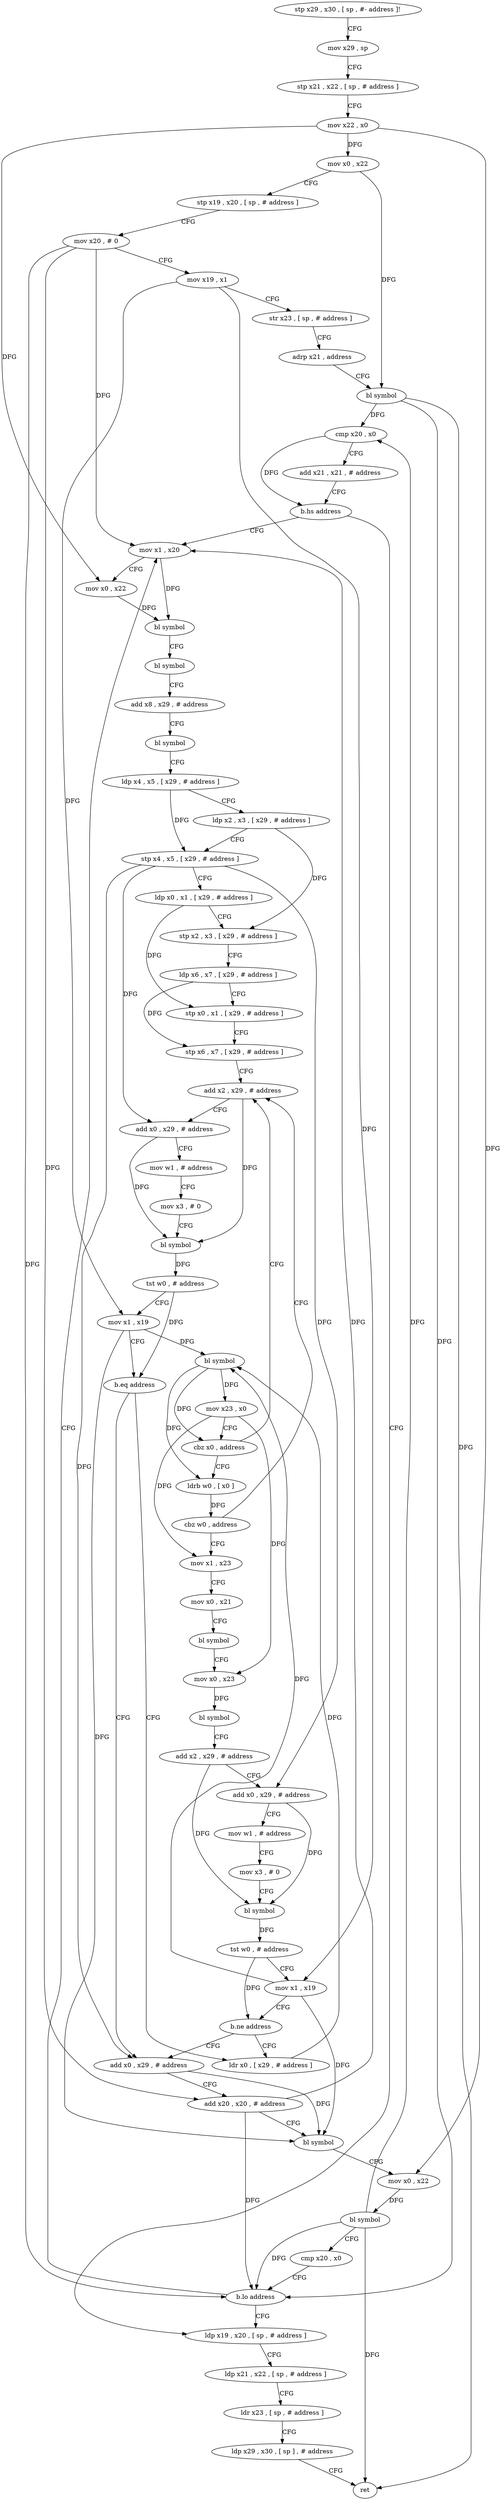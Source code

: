digraph "func" {
"4217560" [label = "stp x29 , x30 , [ sp , #- address ]!" ]
"4217564" [label = "mov x29 , sp" ]
"4217568" [label = "stp x21 , x22 , [ sp , # address ]" ]
"4217572" [label = "mov x22 , x0" ]
"4217576" [label = "mov x0 , x22" ]
"4217580" [label = "stp x19 , x20 , [ sp , # address ]" ]
"4217584" [label = "mov x20 , # 0" ]
"4217588" [label = "mov x19 , x1" ]
"4217592" [label = "str x23 , [ sp , # address ]" ]
"4217596" [label = "adrp x21 , address" ]
"4217600" [label = "bl symbol" ]
"4217604" [label = "cmp x20 , x0" ]
"4217608" [label = "add x21 , x21 , # address" ]
"4217612" [label = "b.hs address" ]
"4217808" [label = "ldp x19 , x20 , [ sp , # address ]" ]
"4217616" [label = "mov x1 , x20" ]
"4217812" [label = "ldp x21 , x22 , [ sp , # address ]" ]
"4217816" [label = "ldr x23 , [ sp , # address ]" ]
"4217820" [label = "ldp x29 , x30 , [ sp ] , # address" ]
"4217824" [label = "ret" ]
"4217620" [label = "mov x0 , x22" ]
"4217624" [label = "bl symbol" ]
"4217628" [label = "bl symbol" ]
"4217632" [label = "add x8 , x29 , # address" ]
"4217636" [label = "bl symbol" ]
"4217640" [label = "ldp x4 , x5 , [ x29 , # address ]" ]
"4217644" [label = "ldp x2 , x3 , [ x29 , # address ]" ]
"4217648" [label = "stp x4 , x5 , [ x29 , # address ]" ]
"4217652" [label = "ldp x0 , x1 , [ x29 , # address ]" ]
"4217656" [label = "stp x2 , x3 , [ x29 , # address ]" ]
"4217660" [label = "ldp x6 , x7 , [ x29 , # address ]" ]
"4217664" [label = "stp x0 , x1 , [ x29 , # address ]" ]
"4217668" [label = "stp x6 , x7 , [ x29 , # address ]" ]
"4217672" [label = "add x2 , x29 , # address" ]
"4217780" [label = "add x0 , x29 , # address" ]
"4217784" [label = "add x20 , x20 , # address" ]
"4217788" [label = "bl symbol" ]
"4217792" [label = "mov x0 , x22" ]
"4217796" [label = "bl symbol" ]
"4217800" [label = "cmp x20 , x0" ]
"4217804" [label = "b.lo address" ]
"4217704" [label = "ldr x0 , [ x29 , # address ]" ]
"4217708" [label = "bl symbol" ]
"4217712" [label = "mov x23 , x0" ]
"4217716" [label = "cbz x0 , address" ]
"4217720" [label = "ldrb w0 , [ x0 ]" ]
"4217676" [label = "add x0 , x29 , # address" ]
"4217680" [label = "mov w1 , # address" ]
"4217684" [label = "mov x3 , # 0" ]
"4217688" [label = "bl symbol" ]
"4217692" [label = "tst w0 , # address" ]
"4217696" [label = "mov x1 , x19" ]
"4217700" [label = "b.eq address" ]
"4217724" [label = "cbz w0 , address" ]
"4217728" [label = "mov x1 , x23" ]
"4217732" [label = "mov x0 , x21" ]
"4217736" [label = "bl symbol" ]
"4217740" [label = "mov x0 , x23" ]
"4217744" [label = "bl symbol" ]
"4217748" [label = "add x2 , x29 , # address" ]
"4217752" [label = "add x0 , x29 , # address" ]
"4217756" [label = "mov w1 , # address" ]
"4217760" [label = "mov x3 , # 0" ]
"4217764" [label = "bl symbol" ]
"4217768" [label = "tst w0 , # address" ]
"4217772" [label = "mov x1 , x19" ]
"4217776" [label = "b.ne address" ]
"4217560" -> "4217564" [ label = "CFG" ]
"4217564" -> "4217568" [ label = "CFG" ]
"4217568" -> "4217572" [ label = "CFG" ]
"4217572" -> "4217576" [ label = "DFG" ]
"4217572" -> "4217620" [ label = "DFG" ]
"4217572" -> "4217792" [ label = "DFG" ]
"4217576" -> "4217580" [ label = "CFG" ]
"4217576" -> "4217600" [ label = "DFG" ]
"4217580" -> "4217584" [ label = "CFG" ]
"4217584" -> "4217588" [ label = "CFG" ]
"4217584" -> "4217616" [ label = "DFG" ]
"4217584" -> "4217784" [ label = "DFG" ]
"4217584" -> "4217804" [ label = "DFG" ]
"4217588" -> "4217592" [ label = "CFG" ]
"4217588" -> "4217696" [ label = "DFG" ]
"4217588" -> "4217772" [ label = "DFG" ]
"4217592" -> "4217596" [ label = "CFG" ]
"4217596" -> "4217600" [ label = "CFG" ]
"4217600" -> "4217604" [ label = "DFG" ]
"4217600" -> "4217824" [ label = "DFG" ]
"4217600" -> "4217804" [ label = "DFG" ]
"4217604" -> "4217608" [ label = "CFG" ]
"4217604" -> "4217612" [ label = "DFG" ]
"4217608" -> "4217612" [ label = "CFG" ]
"4217612" -> "4217808" [ label = "CFG" ]
"4217612" -> "4217616" [ label = "CFG" ]
"4217808" -> "4217812" [ label = "CFG" ]
"4217616" -> "4217620" [ label = "CFG" ]
"4217616" -> "4217624" [ label = "DFG" ]
"4217812" -> "4217816" [ label = "CFG" ]
"4217816" -> "4217820" [ label = "CFG" ]
"4217820" -> "4217824" [ label = "CFG" ]
"4217620" -> "4217624" [ label = "DFG" ]
"4217624" -> "4217628" [ label = "CFG" ]
"4217628" -> "4217632" [ label = "CFG" ]
"4217632" -> "4217636" [ label = "CFG" ]
"4217636" -> "4217640" [ label = "CFG" ]
"4217640" -> "4217644" [ label = "CFG" ]
"4217640" -> "4217648" [ label = "DFG" ]
"4217644" -> "4217648" [ label = "CFG" ]
"4217644" -> "4217656" [ label = "DFG" ]
"4217648" -> "4217652" [ label = "CFG" ]
"4217648" -> "4217676" [ label = "DFG" ]
"4217648" -> "4217780" [ label = "DFG" ]
"4217648" -> "4217752" [ label = "DFG" ]
"4217652" -> "4217656" [ label = "CFG" ]
"4217652" -> "4217664" [ label = "DFG" ]
"4217656" -> "4217660" [ label = "CFG" ]
"4217660" -> "4217664" [ label = "CFG" ]
"4217660" -> "4217668" [ label = "DFG" ]
"4217664" -> "4217668" [ label = "CFG" ]
"4217668" -> "4217672" [ label = "CFG" ]
"4217672" -> "4217676" [ label = "CFG" ]
"4217672" -> "4217688" [ label = "DFG" ]
"4217780" -> "4217784" [ label = "CFG" ]
"4217780" -> "4217788" [ label = "DFG" ]
"4217784" -> "4217788" [ label = "CFG" ]
"4217784" -> "4217616" [ label = "DFG" ]
"4217784" -> "4217804" [ label = "DFG" ]
"4217788" -> "4217792" [ label = "CFG" ]
"4217792" -> "4217796" [ label = "DFG" ]
"4217796" -> "4217800" [ label = "CFG" ]
"4217796" -> "4217604" [ label = "DFG" ]
"4217796" -> "4217824" [ label = "DFG" ]
"4217796" -> "4217804" [ label = "DFG" ]
"4217800" -> "4217804" [ label = "CFG" ]
"4217804" -> "4217616" [ label = "CFG" ]
"4217804" -> "4217808" [ label = "CFG" ]
"4217704" -> "4217708" [ label = "DFG" ]
"4217708" -> "4217712" [ label = "DFG" ]
"4217708" -> "4217716" [ label = "DFG" ]
"4217708" -> "4217720" [ label = "DFG" ]
"4217712" -> "4217716" [ label = "CFG" ]
"4217712" -> "4217728" [ label = "DFG" ]
"4217712" -> "4217740" [ label = "DFG" ]
"4217716" -> "4217672" [ label = "CFG" ]
"4217716" -> "4217720" [ label = "CFG" ]
"4217720" -> "4217724" [ label = "DFG" ]
"4217676" -> "4217680" [ label = "CFG" ]
"4217676" -> "4217688" [ label = "DFG" ]
"4217680" -> "4217684" [ label = "CFG" ]
"4217684" -> "4217688" [ label = "CFG" ]
"4217688" -> "4217692" [ label = "DFG" ]
"4217692" -> "4217696" [ label = "CFG" ]
"4217692" -> "4217700" [ label = "DFG" ]
"4217696" -> "4217700" [ label = "CFG" ]
"4217696" -> "4217788" [ label = "DFG" ]
"4217696" -> "4217708" [ label = "DFG" ]
"4217700" -> "4217780" [ label = "CFG" ]
"4217700" -> "4217704" [ label = "CFG" ]
"4217724" -> "4217672" [ label = "CFG" ]
"4217724" -> "4217728" [ label = "CFG" ]
"4217728" -> "4217732" [ label = "CFG" ]
"4217732" -> "4217736" [ label = "CFG" ]
"4217736" -> "4217740" [ label = "CFG" ]
"4217740" -> "4217744" [ label = "DFG" ]
"4217744" -> "4217748" [ label = "CFG" ]
"4217748" -> "4217752" [ label = "CFG" ]
"4217748" -> "4217764" [ label = "DFG" ]
"4217752" -> "4217756" [ label = "CFG" ]
"4217752" -> "4217764" [ label = "DFG" ]
"4217756" -> "4217760" [ label = "CFG" ]
"4217760" -> "4217764" [ label = "CFG" ]
"4217764" -> "4217768" [ label = "DFG" ]
"4217768" -> "4217772" [ label = "CFG" ]
"4217768" -> "4217776" [ label = "DFG" ]
"4217772" -> "4217776" [ label = "CFG" ]
"4217772" -> "4217788" [ label = "DFG" ]
"4217772" -> "4217708" [ label = "DFG" ]
"4217776" -> "4217704" [ label = "CFG" ]
"4217776" -> "4217780" [ label = "CFG" ]
}
